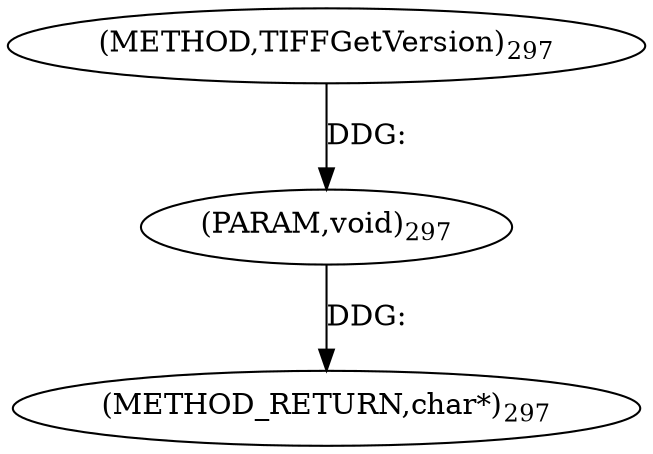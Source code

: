 digraph "TIFFGetVersion" {  
"8344" [label = <(METHOD,TIFFGetVersion)<SUB>297</SUB>> ]
"8346" [label = <(METHOD_RETURN,char*)<SUB>297</SUB>> ]
"8345" [label = <(PARAM,void)<SUB>297</SUB>> ]
  "8345" -> "8346"  [ label = "DDG: "] 
  "8344" -> "8345"  [ label = "DDG: "] 
}
